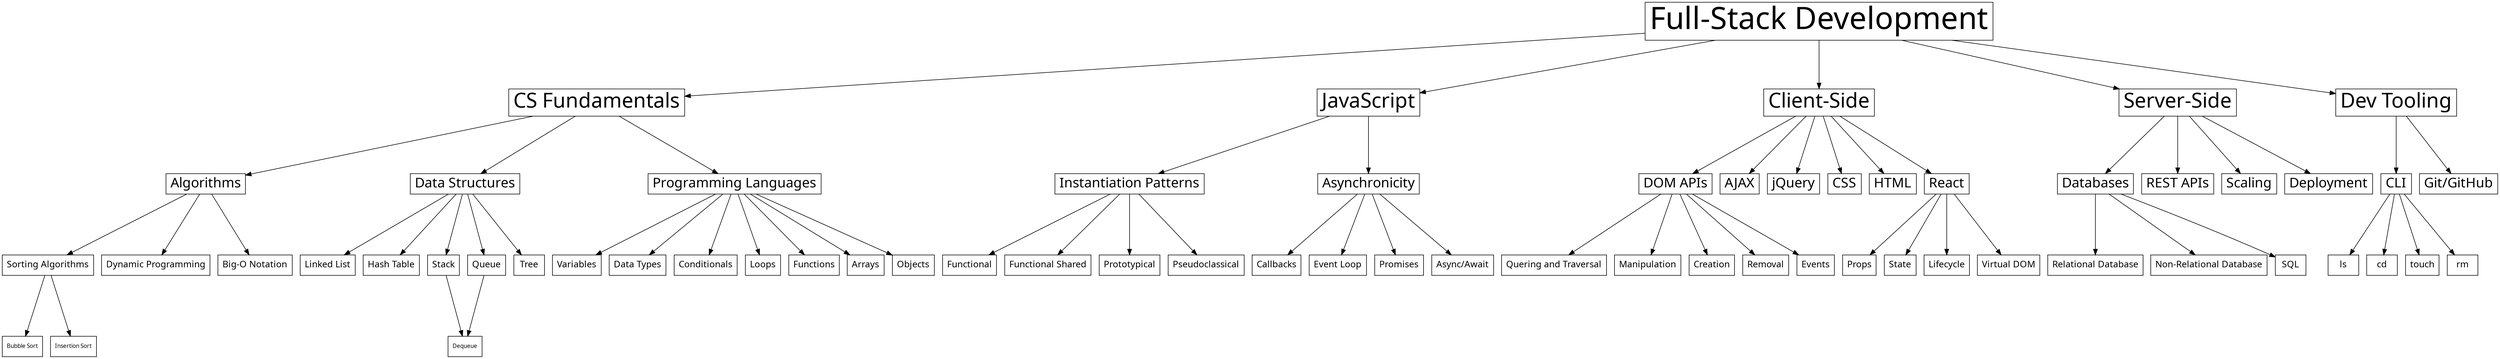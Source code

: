 digraph {
  // neato format
  overlap=false
  imagepath="./public"
  sep="+20.0"

  // dot format
  ranksep="1.2 equally"
  nodesep=0.2

  node [
    class="level-1"
    // style=rounded
    shape="box"
    fontname="Geneva-bold"
    fontsize=54.0
  ]
	"Full-Stack Development" -> {
    node [class="level-2" fontsize=36.0]
    "CS Fundamentals"
    "JavaScript" [
      URL="/images/js-cheatsheet.pdf"
      target="_blank"
    ]
    "Client-Side"
    "Server-Side"
    "Dev Tooling"
  }

  node [class="level-3" fontsize=24.0]
  JavaScript -> {
    "Instantiation Patterns" [
      URL="/images/js-instantiation-patterns.png"
      target="_blank"
    ]
    Asynchronicity
  }
  "CS Fundamentals" -> {
    Algorithms
    "Data Structures"
    "Programming Languages"
  }
  "Dev Tooling" -> {
    CLI
    "Git/GitHub"
  }
  "Server-Side" -> {
    Databases
    "REST APIs"
    Scaling
    Deployment
  }
  "Client-Side" -> {
    "DOM APIs" [
      URL="https://github.com/danny-andrews/Javascript-DOM-API-cheatsheet/blob/master/readme.md"
      target="_blank"
    ]
    AJAX
    jQuery
    CSS
    HTML
    React
  }

  node [class="level-4" fontsize=16.0]
  "Data Structures" -> {
    "Linked List"
    "Hash Table"
    Stack
    Queue
    Tree
  }
  Algorithms -> {
    "Sorting Algorithms"
    "Dynamic Programming"
    "Big-O Notation"
  }
  "Programming Languages" -> {
    Variables
    "Data Types"
    Conditionals
    Loops
    Functions
    Arrays
    Objects
  }
  "Instantiation Patterns" -> {
    Functional
    "Functional Shared"
    Prototypical
    Pseudoclassical
  }
  Asynchronicity -> {
    Callbacks
    "Event Loop"
    Promises
    "Async/Await"
  }
  React -> {
    Props
    State
    Lifecycle
    "Virtual DOM"
  }
  Databases -> {
    "Relational Database"
    "Non-Relational Database"
    SQL
  }
  CLI -> { ls cd touch rm }
  "DOM APIs" -> {
    "Quering and Traversal" [
      URL="https://learn-2.galvanize.com/content_link/github.com/gSchool/dom-block/DOM%20Manipulation/02-Traversal.md"
      target="_blank"
    ]
    Manipulation [
      URL="https://learn-2.galvanize.com/content_link/github.com/gSchool/dom-block/DOM%20Manipulation/03-Manipulation.md"
      target="_blank"
    ]
    Creation [
      URL="https://learn-2.galvanize.com/content_link/github.com/gSchool/dom-block/DOM%20Manipulation/04-Creation%20and%20Deletion.md"
      target="_blank"
    ]
    Removal [
      URL="https://learn-2.galvanize.com/content_link/github.com/gSchool/dom-block/DOM%20Manipulation/04-Creation%20and%20Deletion.md"
      target="_blank"
    ]
    Events [
      URL="https://learn-2.galvanize.com/content_link/github.com/gSchool/dom-block/Event%20Listeners/01-events.md"
      target="_blank"
    ]
  }

  node [class="level-5" fontsize=10.0]
  "Sorting Algorithms" -> {
    "Bubble Sort"
    "Insertion Sort"
  }
  Queue -> Dequeue
  Stack -> Dequeue
}
